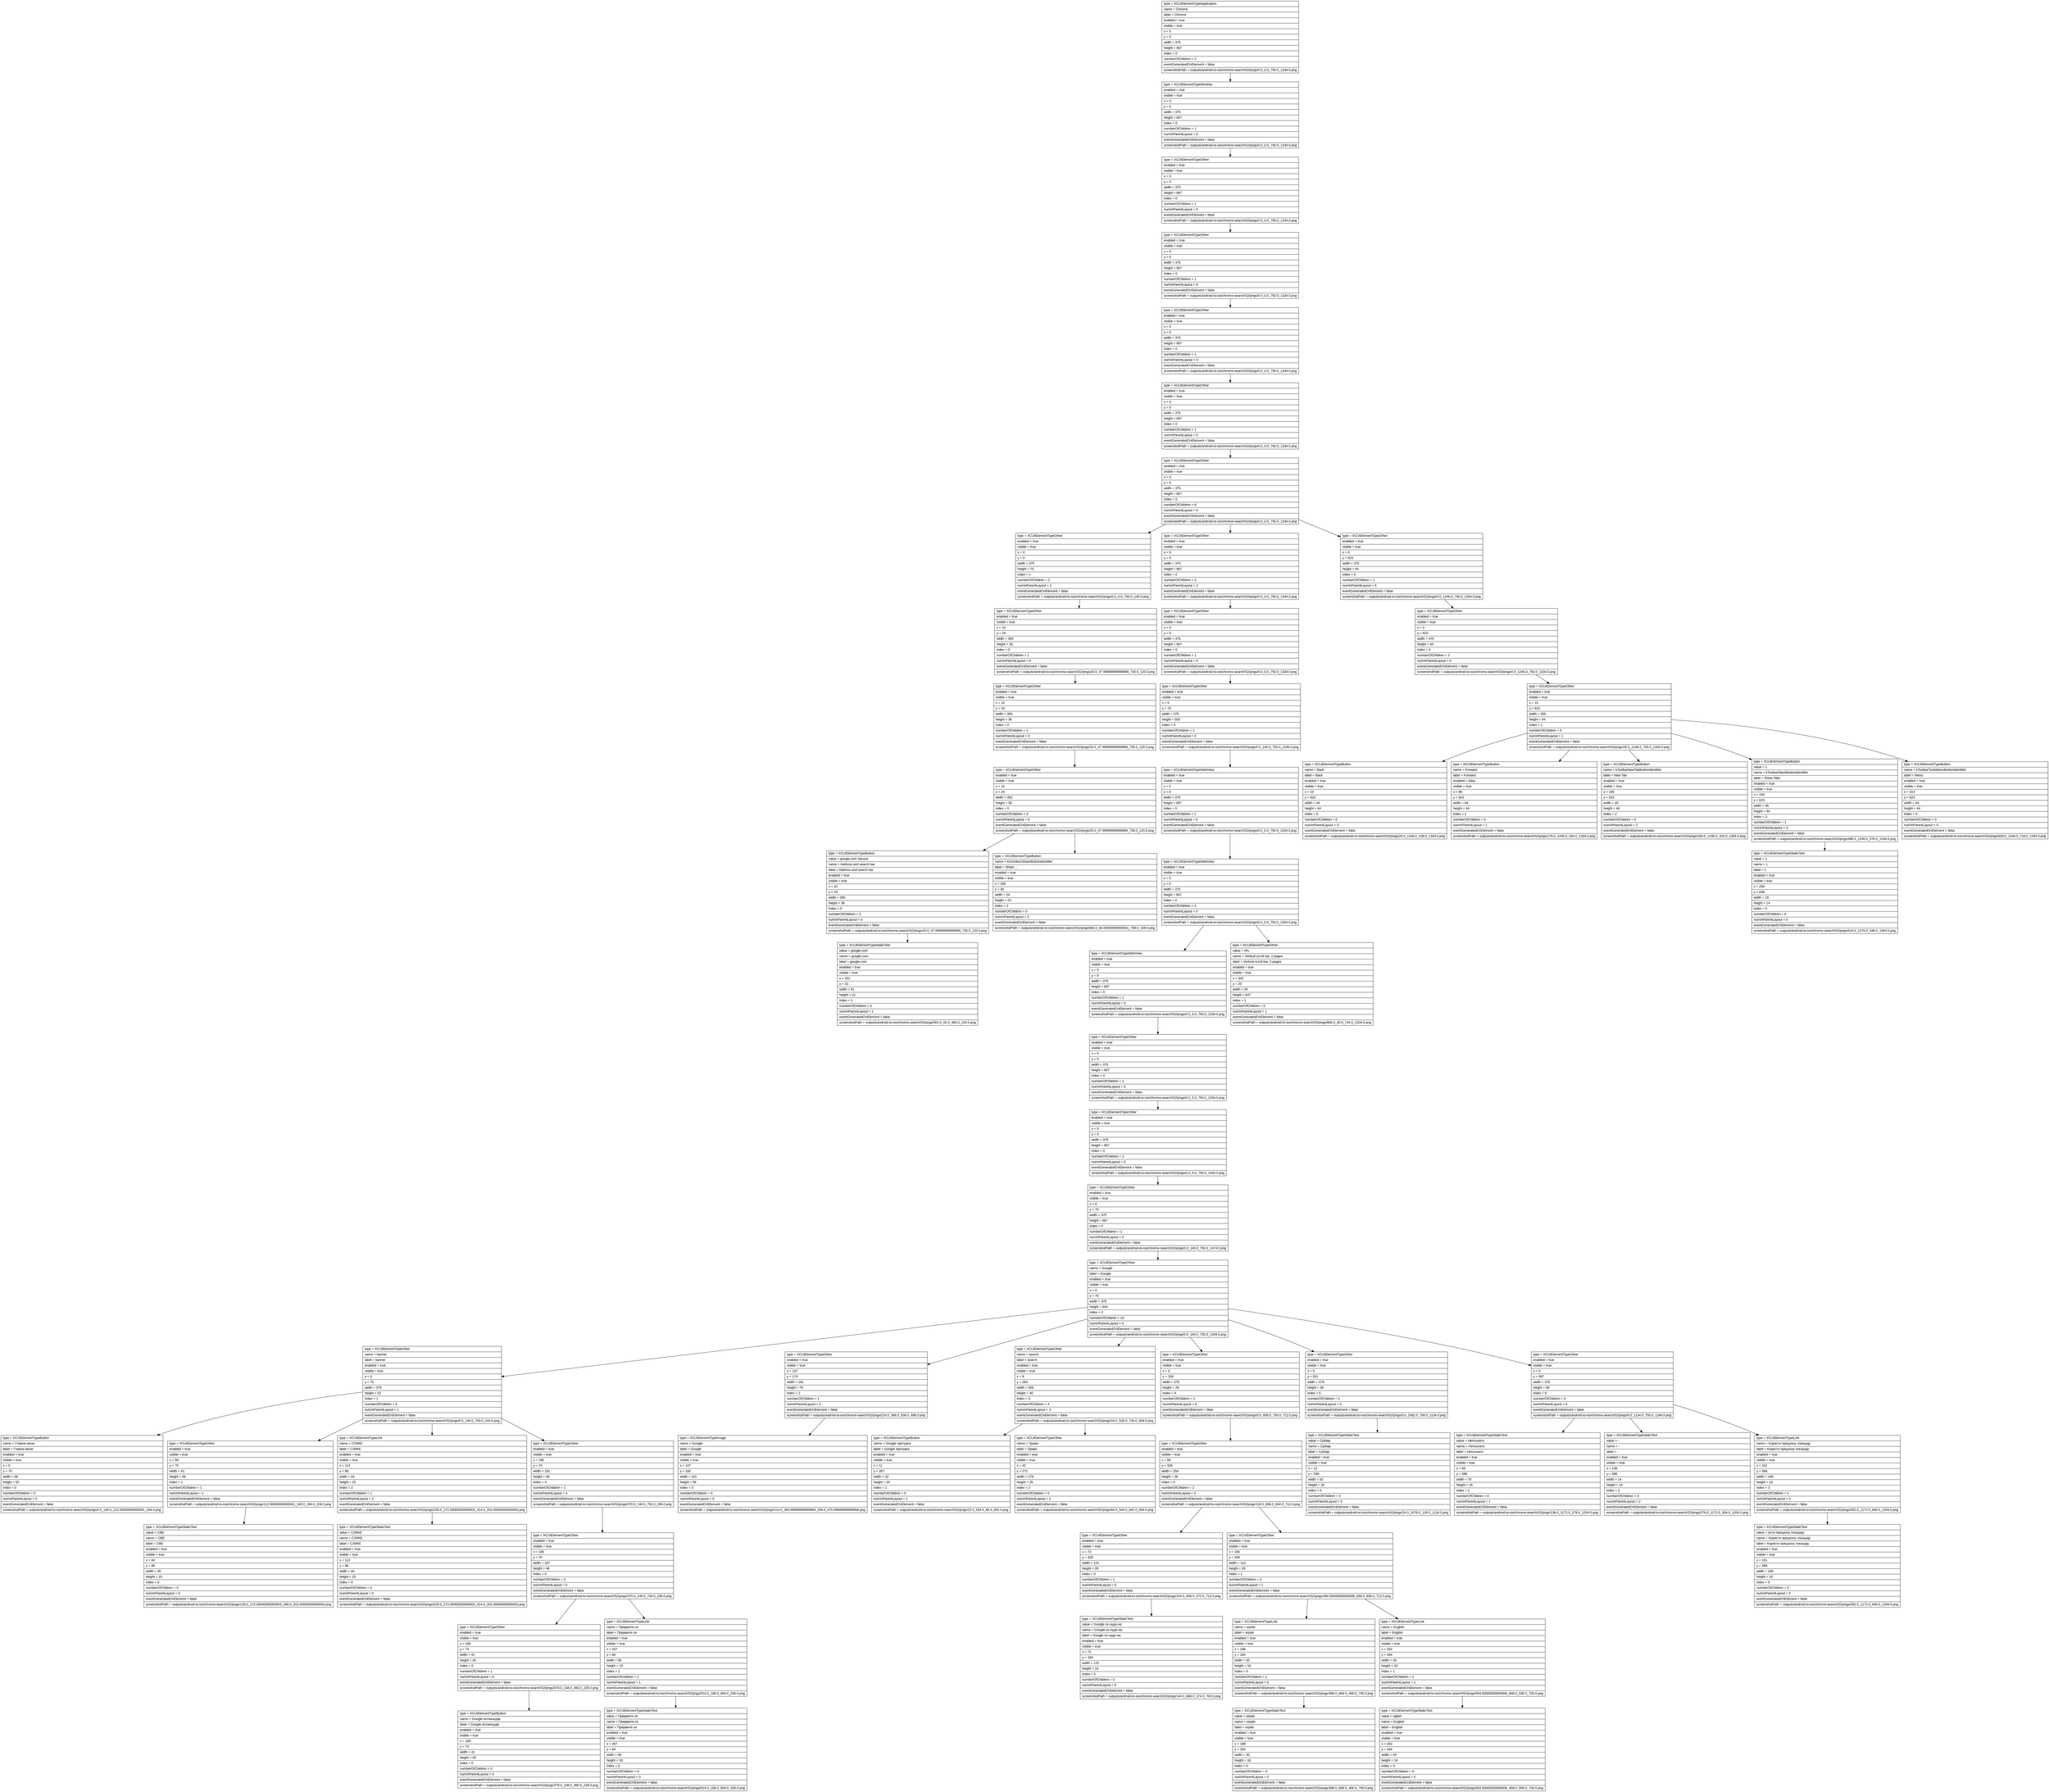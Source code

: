 digraph Layout {

	node [shape=record fontname=Arial];

	0	[label="{type = XCUIElementTypeApplication\l|name = Chrome\l|label = Chrome\l|enabled = true\l|visible = true\l|x = 0\l|y = 0\l|width = 375\l|height = 667\l|index = 0\l|numberOfChildren = 2\l|eventGeneratedOnElement = false \l|screenshotPath = outputs/android-to-ios/chrome-search/S2/pngs/0.0_0.0_750.0_1334.0.png\l}"]
	1	[label="{type = XCUIElementTypeWindow\l|enabled = true\l|visible = true\l|x = 0\l|y = 0\l|width = 375\l|height = 667\l|index = 0\l|numberOfChildren = 1\l|numInParentLayout = 0\l|eventGeneratedOnElement = false \l|screenshotPath = outputs/android-to-ios/chrome-search/S2/pngs/0.0_0.0_750.0_1334.0.png\l}"]
	2	[label="{type = XCUIElementTypeOther\l|enabled = true\l|visible = true\l|x = 0\l|y = 0\l|width = 375\l|height = 667\l|index = 0\l|numberOfChildren = 1\l|numInParentLayout = 0\l|eventGeneratedOnElement = false \l|screenshotPath = outputs/android-to-ios/chrome-search/S2/pngs/0.0_0.0_750.0_1334.0.png\l}"]
	3	[label="{type = XCUIElementTypeOther\l|enabled = true\l|visible = true\l|x = 0\l|y = 0\l|width = 375\l|height = 667\l|index = 0\l|numberOfChildren = 1\l|numInParentLayout = 0\l|eventGeneratedOnElement = false \l|screenshotPath = outputs/android-to-ios/chrome-search/S2/pngs/0.0_0.0_750.0_1334.0.png\l}"]
	4	[label="{type = XCUIElementTypeOther\l|enabled = true\l|visible = true\l|x = 0\l|y = 0\l|width = 375\l|height = 667\l|index = 0\l|numberOfChildren = 1\l|numInParentLayout = 0\l|eventGeneratedOnElement = false \l|screenshotPath = outputs/android-to-ios/chrome-search/S2/pngs/0.0_0.0_750.0_1334.0.png\l}"]
	5	[label="{type = XCUIElementTypeOther\l|enabled = true\l|visible = true\l|x = 0\l|y = 0\l|width = 375\l|height = 667\l|index = 0\l|numberOfChildren = 1\l|numInParentLayout = 0\l|eventGeneratedOnElement = false \l|screenshotPath = outputs/android-to-ios/chrome-search/S2/pngs/0.0_0.0_750.0_1334.0.png\l}"]
	6	[label="{type = XCUIElementTypeOther\l|enabled = true\l|visible = true\l|x = 0\l|y = 0\l|width = 375\l|height = 667\l|index = 0\l|numberOfChildren = 6\l|numInParentLayout = 0\l|eventGeneratedOnElement = false \l|screenshotPath = outputs/android-to-ios/chrome-search/S2/pngs/0.0_0.0_750.0_1334.0.png\l}"]
	7	[label="{type = XCUIElementTypeOther\l|enabled = true\l|visible = true\l|x = 0\l|y = 0\l|width = 375\l|height = 70\l|index = 1\l|numberOfChildren = 2\l|numInParentLayout = 1\l|eventGeneratedOnElement = false \l|screenshotPath = outputs/android-to-ios/chrome-search/S2/pngs/0.0_0.0_750.0_140.0.png\l}"]
	8	[label="{type = XCUIElementTypeOther\l|enabled = true\l|visible = true\l|x = 0\l|y = 0\l|width = 375\l|height = 667\l|index = 2\l|numberOfChildren = 2\l|numInParentLayout = 2\l|eventGeneratedOnElement = false \l|screenshotPath = outputs/android-to-ios/chrome-search/S2/pngs/0.0_0.0_750.0_1334.0.png\l}"]
	9	[label="{type = XCUIElementTypeOther\l|enabled = true\l|visible = true\l|x = 0\l|y = 623\l|width = 375\l|height = 44\l|index = 5\l|numberOfChildren = 1\l|numInParentLayout = 5\l|eventGeneratedOnElement = false \l|screenshotPath = outputs/android-to-ios/chrome-search/S2/pngs/0.0_1246.0_750.0_1334.0.png\l}"]
	10	[label="{type = XCUIElementTypeOther\l|enabled = true\l|visible = true\l|x = 10\l|y = 24\l|width = 355\l|height = 36\l|index = 0\l|numberOfChildren = 1\l|numInParentLayout = 0\l|eventGeneratedOnElement = false \l|screenshotPath = outputs/android-to-ios/chrome-search/S2/pngs/20.0_47.99999999999999_730.0_120.0.png\l}"]
	11	[label="{type = XCUIElementTypeOther\l|enabled = true\l|visible = true\l|x = 0\l|y = 0\l|width = 375\l|height = 667\l|index = 0\l|numberOfChildren = 1\l|numInParentLayout = 0\l|eventGeneratedOnElement = false \l|screenshotPath = outputs/android-to-ios/chrome-search/S2/pngs/0.0_0.0_750.0_1334.0.png\l}"]
	12	[label="{type = XCUIElementTypeOther\l|enabled = true\l|visible = true\l|x = 0\l|y = 623\l|width = 375\l|height = 44\l|index = 0\l|numberOfChildren = 2\l|numInParentLayout = 0\l|eventGeneratedOnElement = false \l|screenshotPath = outputs/android-to-ios/chrome-search/S2/pngs/0.0_1246.0_750.0_1334.0.png\l}"]
	13	[label="{type = XCUIElementTypeOther\l|enabled = true\l|visible = true\l|x = 10\l|y = 24\l|width = 355\l|height = 36\l|index = 0\l|numberOfChildren = 1\l|numInParentLayout = 0\l|eventGeneratedOnElement = false \l|screenshotPath = outputs/android-to-ios/chrome-search/S2/pngs/20.0_47.99999999999999_730.0_120.0.png\l}"]
	14	[label="{type = XCUIElementTypeOther\l|enabled = true\l|visible = true\l|x = 0\l|y = 70\l|width = 375\l|height = 553\l|index = 0\l|numberOfChildren = 1\l|numInParentLayout = 0\l|eventGeneratedOnElement = false \l|screenshotPath = outputs/android-to-ios/chrome-search/S2/pngs/0.0_140.0_750.0_1246.0.png\l}"]
	15	[label="{type = XCUIElementTypeOther\l|enabled = true\l|visible = true\l|x = 10\l|y = 623\l|width = 355\l|height = 44\l|index = 1\l|numberOfChildren = 5\l|numInParentLayout = 1\l|eventGeneratedOnElement = false \l|screenshotPath = outputs/android-to-ios/chrome-search/S2/pngs/20.0_1246.0_730.0_1334.0.png\l}"]
	16	[label="{type = XCUIElementTypeOther\l|enabled = true\l|visible = true\l|x = 10\l|y = 24\l|width = 355\l|height = 36\l|index = 0\l|numberOfChildren = 3\l|numInParentLayout = 0\l|eventGeneratedOnElement = false \l|screenshotPath = outputs/android-to-ios/chrome-search/S2/pngs/20.0_47.99999999999999_730.0_120.0.png\l}"]
	17	[label="{type = XCUIElementTypeWebView\l|enabled = true\l|visible = true\l|x = 0\l|y = 0\l|width = 375\l|height = 667\l|index = 0\l|numberOfChildren = 1\l|numInParentLayout = 0\l|eventGeneratedOnElement = false \l|screenshotPath = outputs/android-to-ios/chrome-search/S2/pngs/0.0_0.0_750.0_1334.0.png\l}"]
	18	[label="{type = XCUIElementTypeButton\l|name = Back\l|label = Back\l|enabled = true\l|visible = true\l|x = 10\l|y = 623\l|width = 44\l|height = 44\l|index = 0\l|numberOfChildren = 0\l|numInParentLayout = 0\l|eventGeneratedOnElement = false \l|screenshotPath = outputs/android-to-ios/chrome-search/S2/pngs/20.0_1246.0_108.0_1334.0.png\l}"]
	19	[label="{type = XCUIElementTypeButton\l|name = Forward\l|label = Forward\l|enabled = false\l|visible = true\l|x = 88\l|y = 623\l|width = 44\l|height = 44\l|index = 1\l|numberOfChildren = 0\l|numInParentLayout = 1\l|eventGeneratedOnElement = false \l|screenshotPath = outputs/android-to-ios/chrome-search/S2/pngs/176.0_1246.0_264.0_1334.0.png\l}"]
	20	[label="{type = XCUIElementTypeButton\l|name = kToolbarNewTabButtonIdentifier\l|label = New Tab\l|enabled = true\l|visible = true\l|x = 165\l|y = 623\l|width = 45\l|height = 44\l|index = 2\l|numberOfChildren = 0\l|numInParentLayout = 2\l|eventGeneratedOnElement = false \l|screenshotPath = outputs/android-to-ios/chrome-search/S2/pngs/330.0_1246.0_420.0_1334.0.png\l}"]
	21	[label="{type = XCUIElementTypeButton\l|value = 1\l|name = kToolbarStackButtonIdentifier\l|label = Show Tabs\l|enabled = true\l|visible = true\l|x = 243\l|y = 623\l|width = 45\l|height = 44\l|index = 3\l|numberOfChildren = 1\l|numInParentLayout = 3\l|eventGeneratedOnElement = false \l|screenshotPath = outputs/android-to-ios/chrome-search/S2/pngs/486.0_1246.0_576.0_1334.0.png\l}"]
	22	[label="{type = XCUIElementTypeButton\l|name = kToolbarToolsMenuButtonIdentifier\l|label = Menu\l|enabled = true\l|visible = true\l|x = 314\l|y = 623\l|width = 44\l|height = 44\l|index = 4\l|numberOfChildren = 0\l|numInParentLayout = 4\l|eventGeneratedOnElement = false \l|screenshotPath = outputs/android-to-ios/chrome-search/S2/pngs/628.0_1246.0_716.0_1334.0.png\l}"]
	23	[label="{type = XCUIElementTypeButton\l|value = google.com Secure\l|name = Address and search bar\l|label = Address and search bar\l|enabled = true\l|visible = true\l|x = 10\l|y = 24\l|width = 355\l|height = 36\l|index = 0\l|numberOfChildren = 2\l|numInParentLayout = 0\l|eventGeneratedOnElement = false \l|screenshotPath = outputs/android-to-ios/chrome-search/S2/pngs/20.0_47.99999999999999_730.0_120.0.png\l}"]
	24	[label="{type = XCUIElementTypeButton\l|name = kOmniboxShareButtonIdentifier\l|label = Share…\l|enabled = true\l|visible = true\l|x = 330\l|y = 30\l|width = 24\l|height = 24\l|index = 2\l|numberOfChildren = 0\l|numInParentLayout = 2\l|eventGeneratedOnElement = false \l|screenshotPath = outputs/android-to-ios/chrome-search/S2/pngs/660.0_60.00000000000001_708.0_108.0.png\l}"]
	25	[label="{type = XCUIElementTypeWebView\l|enabled = true\l|visible = true\l|x = 0\l|y = 0\l|width = 375\l|height = 667\l|index = 0\l|numberOfChildren = 3\l|numInParentLayout = 0\l|eventGeneratedOnElement = false \l|screenshotPath = outputs/android-to-ios/chrome-search/S2/pngs/0.0_0.0_750.0_1334.0.png\l}"]
	26	[label="{type = XCUIElementTypeStaticText\l|value = 1\l|name = 1\l|label = 1\l|enabled = true\l|visible = true\l|x = 258\l|y = 638\l|width = 15\l|height = 14\l|index = 0\l|numberOfChildren = 0\l|numInParentLayout = 0\l|eventGeneratedOnElement = false \l|screenshotPath = outputs/android-to-ios/chrome-search/S2/pngs/516.0_1276.0_546.0_1304.0.png\l}"]
	27	[label="{type = XCUIElementTypeStaticText\l|value = google.com\l|name = google.com\l|label = google.com\l|enabled = true\l|visible = true\l|x = 151\l|y = 31\l|width = 91\l|height = 21\l|index = 1\l|numberOfChildren = 0\l|numInParentLayout = 1\l|eventGeneratedOnElement = false \l|screenshotPath = outputs/android-to-ios/chrome-search/S2/pngs/302.0_62.0_484.0_104.0.png\l}"]
	28	[label="{type = XCUIElementTypeWebView\l|enabled = true\l|visible = true\l|x = 0\l|y = 0\l|width = 375\l|height = 667\l|index = 0\l|numberOfChildren = 1\l|numInParentLayout = 0\l|eventGeneratedOnElement = false \l|screenshotPath = outputs/android-to-ios/chrome-search/S2/pngs/0.0_0.0_750.0_1334.0.png\l}"]
	29	[label="{type = XCUIElementTypeOther\l|value = 0%\l|name = Vertical scroll bar, 2 pages\l|label = Vertical scroll bar, 2 pages\l|enabled = true\l|visible = true\l|x = 342\l|y = 20\l|width = 30\l|height = 647\l|index = 1\l|numberOfChildren = 0\l|numInParentLayout = 1\l|eventGeneratedOnElement = false \l|screenshotPath = outputs/android-to-ios/chrome-search/S2/pngs/684.0_40.0_744.0_1334.0.png\l}"]
	30	[label="{type = XCUIElementTypeOther\l|enabled = true\l|visible = true\l|x = 0\l|y = 0\l|width = 375\l|height = 667\l|index = 0\l|numberOfChildren = 1\l|numInParentLayout = 0\l|eventGeneratedOnElement = false \l|screenshotPath = outputs/android-to-ios/chrome-search/S2/pngs/0.0_0.0_750.0_1334.0.png\l}"]
	31	[label="{type = XCUIElementTypeOther\l|enabled = true\l|visible = true\l|x = 0\l|y = 0\l|width = 375\l|height = 667\l|index = 0\l|numberOfChildren = 1\l|numInParentLayout = 0\l|eventGeneratedOnElement = false \l|screenshotPath = outputs/android-to-ios/chrome-search/S2/pngs/0.0_0.0_750.0_1334.0.png\l}"]
	32	[label="{type = XCUIElementTypeOther\l|enabled = true\l|visible = true\l|x = 0\l|y = 70\l|width = 375\l|height = 667\l|index = 0\l|numberOfChildren = 1\l|numInParentLayout = 0\l|eventGeneratedOnElement = false \l|screenshotPath = outputs/android-to-ios/chrome-search/S2/pngs/0.0_140.0_750.0_1474.0.png\l}"]
	33	[label="{type = XCUIElementTypeOther\l|name = Google\l|label = Google\l|enabled = true\l|visible = true\l|x = 0\l|y = 70\l|width = 375\l|height = 644\l|index = 0\l|numberOfChildren = 10\l|numInParentLayout = 0\l|eventGeneratedOnElement = false \l|screenshotPath = outputs/android-to-ios/chrome-search/S2/pngs/0.0_140.0_750.0_1428.0.png\l}"]
	34	[label="{type = XCUIElementTypeOther\l|name = banner\l|label = banner\l|enabled = true\l|visible = true\l|x = 0\l|y = 70\l|width = 375\l|height = 52\l|index = 1\l|numberOfChildren = 5\l|numInParentLayout = 1\l|eventGeneratedOnElement = false \l|screenshotPath = outputs/android-to-ios/chrome-search/S2/pngs/0.0_140.0_750.0_244.0.png\l}"]
	35	[label="{type = XCUIElementTypeOther\l|enabled = true\l|visible = true\l|x = 107\l|y = 174\l|width = 161\l|height = 75\l|index = 2\l|numberOfChildren = 1\l|numInParentLayout = 2\l|eventGeneratedOnElement = false \l|screenshotPath = outputs/android-to-ios/chrome-search/S2/pngs/214.0_348.0_536.0_498.0.png\l}"]
	36	[label="{type = XCUIElementTypeOther\l|name = search\l|label = search\l|enabled = true\l|visible = true\l|x = 8\l|y = 264\l|width = 359\l|height = 40\l|index = 3\l|numberOfChildren = 4\l|numInParentLayout = 3\l|eventGeneratedOnElement = false \l|screenshotPath = outputs/android-to-ios/chrome-search/S2/pngs/16.0_528.0_734.0_608.0.png\l}"]
	37	[label="{type = XCUIElementTypeOther\l|enabled = true\l|visible = true\l|x = 0\l|y = 328\l|width = 375\l|height = 28\l|index = 4\l|numberOfChildren = 1\l|numInParentLayout = 4\l|eventGeneratedOnElement = false \l|screenshotPath = outputs/android-to-ios/chrome-search/S2/pngs/0.0_656.0_750.0_712.0.png\l}"]
	38	[label="{type = XCUIElementTypeOther\l|enabled = true\l|visible = true\l|x = 0\l|y = 531\l|width = 378\l|height = 36\l|index = 5\l|numberOfChildren = 1\l|numInParentLayout = 5\l|eventGeneratedOnElement = false \l|screenshotPath = outputs/android-to-ios/chrome-search/S2/pngs/0.0_1062.0_756.0_1134.0.png\l}"]
	39	[label="{type = XCUIElementTypeOther\l|enabled = true\l|visible = true\l|x = 0\l|y = 567\l|width = 375\l|height = 56\l|index = 6\l|numberOfChildren = 4\l|numInParentLayout = 6\l|eventGeneratedOnElement = false \l|screenshotPath = outputs/android-to-ios/chrome-search/S2/pngs/0.0_1134.0_750.0_1246.0.png\l}"]
	40	[label="{type = XCUIElementTypeButton\l|name = Главни мени\l|label = Главни мени\l|enabled = true\l|visible = true\l|x = 0\l|y = 70\l|width = 56\l|height = 52\l|index = 0\l|numberOfChildren = 0\l|numInParentLayout = 0\l|eventGeneratedOnElement = false \l|screenshotPath = outputs/android-to-ios/chrome-search/S2/pngs/0.0_140.0_112.00000000000001_244.0.png\l}"]
	41	[label="{type = XCUIElementTypeOther\l|enabled = true\l|visible = true\l|x = 56\l|y = 70\l|width = 41\l|height = 48\l|index = 1\l|numberOfChildren = 1\l|numInParentLayout = 1\l|eventGeneratedOnElement = false \l|screenshotPath = outputs/android-to-ios/chrome-search/S2/pngs/112.00000000000001_140.0_194.0_236.0.png\l}"]
	42	[label="{type = XCUIElementTypeLink\l|name = СЛИКЕ\l|label = СЛИКЕ\l|enabled = true\l|visible = true\l|x = 113\l|y = 86\l|width = 44\l|height = 15\l|index = 2\l|numberOfChildren = 1\l|numInParentLayout = 2\l|eventGeneratedOnElement = false \l|screenshotPath = outputs/android-to-ios/chrome-search/S2/pngs/226.0_172.00000000000003_314.0_202.00000000000003.png\l}"]
	43	[label="{type = XCUIElementTypeOther\l|enabled = true\l|visible = true\l|x = 185\l|y = 70\l|width = 191\l|height = 48\l|index = 4\l|numberOfChildren = 1\l|numInParentLayout = 4\l|eventGeneratedOnElement = false \l|screenshotPath = outputs/android-to-ios/chrome-search/S2/pngs/370.0_140.0_752.0_236.0.png\l}"]
	44	[label="{type = XCUIElementTypeImage\l|name = Google\l|label = Google\l|enabled = true\l|visible = true\l|x = 107\l|y = 182\l|width = 161\l|height = 56\l|index = 0\l|numberOfChildren = 0\l|numInParentLayout = 0\l|eventGeneratedOnElement = false \l|screenshotPath = outputs/android-to-ios/chrome-search/S2/pngs/214.0_363.99999999999994_536.0_475.99999999999994.png\l}"]
	45	[label="{type = XCUIElementTypeButton\l|name = Google претрага\l|label = Google претрага\l|enabled = true\l|visible = true\l|x = 11\l|y = 267\l|width = 32\l|height = 34\l|index = 1\l|numberOfChildren = 0\l|numInParentLayout = 1\l|eventGeneratedOnElement = false \l|screenshotPath = outputs/android-to-ios/chrome-search/S2/pngs/22.0_534.0_86.0_602.0.png\l}"]
	46	[label="{type = XCUIElementTypeOther\l|name = Тражи\l|label = Тражи\l|enabled = true\l|visible = true\l|x = 42\l|y = 272\l|width = 279\l|height = 25\l|index = 2\l|numberOfChildren = 0\l|numInParentLayout = 2\l|eventGeneratedOnElement = false \l|screenshotPath = outputs/android-to-ios/chrome-search/S2/pngs/84.0_544.0_642.0_594.0.png\l}"]
	47	[label="{type = XCUIElementTypeOther\l|enabled = true\l|visible = true\l|x = 58\l|y = 328\l|width = 259\l|height = 28\l|index = 0\l|numberOfChildren = 2\l|numInParentLayout = 0\l|eventGeneratedOnElement = false \l|screenshotPath = outputs/android-to-ios/chrome-search/S2/pngs/116.0_656.0_634.0_712.0.png\l}"]
	48	[label="{type = XCUIElementTypeStaticText\l|value = Србија\l|name = Србија\l|label = Србија\l|enabled = true\l|visible = true\l|x = 12\l|y = 538\l|width = 52\l|height = 20\l|index = 0\l|numberOfChildren = 0\l|numInParentLayout = 0\l|eventGeneratedOnElement = false \l|screenshotPath = outputs/android-to-ios/chrome-search/S2/pngs/24.0_1076.0_128.0_1116.0.png\l}"]
	49	[label="{type = XCUIElementTypeStaticText\l|value = Непознато\l|name = Непознато\l|label = Непознато\l|enabled = true\l|visible = true\l|x = 69\l|y = 586\l|width = 70\l|height = 16\l|index = 1\l|numberOfChildren = 0\l|numInParentLayout = 1\l|eventGeneratedOnElement = false \l|screenshotPath = outputs/android-to-ios/chrome-search/S2/pngs/138.0_1172.0_278.0_1204.0.png\l}"]
	50	[label="{type = XCUIElementTypeStaticText\l|value = -\l|name = -\l|label = -\l|enabled = true\l|visible = true\l|x = 138\l|y = 586\l|width = 14\l|height = 16\l|index = 2\l|numberOfChildren = 0\l|numInParentLayout = 2\l|eventGeneratedOnElement = false \l|screenshotPath = outputs/android-to-ios/chrome-search/S2/pngs/276.0_1172.0_304.0_1204.0.png\l}"]
	51	[label="{type = XCUIElementTypeLink\l|name = Користи прецизну локацију\l|label = Користи прецизну локацију\l|enabled = true\l|visible = true\l|x = 151\l|y = 586\l|width = 169\l|height = 16\l|index = 3\l|numberOfChildren = 1\l|numInParentLayout = 3\l|eventGeneratedOnElement = false \l|screenshotPath = outputs/android-to-ios/chrome-search/S2/pngs/302.0_1172.0_640.0_1204.0.png\l}"]
	52	[label="{type = XCUIElementTypeStaticText\l|value = СВЕ\l|name = СВЕ\l|label = СВЕ\l|enabled = true\l|visible = true\l|x = 64\l|y = 86\l|width = 26\l|height = 15\l|index = 0\l|numberOfChildren = 0\l|numInParentLayout = 0\l|eventGeneratedOnElement = false \l|screenshotPath = outputs/android-to-ios/chrome-search/S2/pngs/128.0_172.00000000000003_180.0_202.00000000000003.png\l}"]
	53	[label="{type = XCUIElementTypeStaticText\l|value = СЛИКЕ\l|name = СЛИКЕ\l|label = СЛИКЕ\l|enabled = true\l|visible = true\l|x = 113\l|y = 86\l|width = 44\l|height = 15\l|index = 0\l|numberOfChildren = 0\l|numInParentLayout = 0\l|eventGeneratedOnElement = false \l|screenshotPath = outputs/android-to-ios/chrome-search/S2/pngs/226.0_172.00000000000003_314.0_202.00000000000003.png\l}"]
	54	[label="{type = XCUIElementTypeOther\l|enabled = true\l|visible = true\l|x = 185\l|y = 70\l|width = 187\l|height = 48\l|index = 0\l|numberOfChildren = 2\l|numInParentLayout = 0\l|eventGeneratedOnElement = false \l|screenshotPath = outputs/android-to-ios/chrome-search/S2/pngs/370.0_140.0_744.0_236.0.png\l}"]
	55	[label="{type = XCUIElementTypeOther\l|enabled = true\l|visible = true\l|x = 72\l|y = 328\l|width = 114\l|height = 28\l|index = 0\l|numberOfChildren = 1\l|numInParentLayout = 0\l|eventGeneratedOnElement = false \l|screenshotPath = outputs/android-to-ios/chrome-search/S2/pngs/144.0_656.0_372.0_712.0.png\l}"]
	56	[label="{type = XCUIElementTypeOther\l|enabled = true\l|visible = true\l|x = 190\l|y = 328\l|width = 113\l|height = 28\l|index = 1\l|numberOfChildren = 2\l|numInParentLayout = 1\l|eventGeneratedOnElement = false \l|screenshotPath = outputs/android-to-ios/chrome-search/S2/pngs/380.00000000000006_656.0_606.0_712.0.png\l}"]
	57	[label="{type = XCUIElementTypeStaticText\l|value = исти прецизну локацију\l|name = Користи прецизну локацију\l|label = Користи прецизну локацију\l|enabled = true\l|visible = true\l|x = 151\l|y = 586\l|width = 169\l|height = 16\l|index = 0\l|numberOfChildren = 0\l|numInParentLayout = 0\l|eventGeneratedOnElement = false \l|screenshotPath = outputs/android-to-ios/chrome-search/S2/pngs/302.0_1172.0_640.0_1204.0.png\l}"]
	58	[label="{type = XCUIElementTypeOther\l|enabled = true\l|visible = true\l|x = 189\l|y = 74\l|width = 41\l|height = 40\l|index = 0\l|numberOfChildren = 1\l|numInParentLayout = 0\l|eventGeneratedOnElement = false \l|screenshotPath = outputs/android-to-ios/chrome-search/S2/pngs/378.0_148.0_460.0_228.0.png\l}"]
	59	[label="{type = XCUIElementTypeLink\l|name = Пријавите се\l|label = Пријавите се\l|enabled = true\l|visible = true\l|x = 257\l|y = 84\l|width = 90\l|height = 19\l|index = 1\l|numberOfChildren = 1\l|numInParentLayout = 1\l|eventGeneratedOnElement = false \l|screenshotPath = outputs/android-to-ios/chrome-search/S2/pngs/514.0_168.0_694.0_206.0.png\l}"]
	60	[label="{type = XCUIElementTypeStaticText\l|value = Google се нуди на:\l|name = Google се нуди на:\l|label = Google се нуди на:\l|enabled = true\l|visible = true\l|x = 72\l|y = 334\l|width = 115\l|height = 16\l|index = 0\l|numberOfChildren = 0\l|numInParentLayout = 0\l|eventGeneratedOnElement = false \l|screenshotPath = outputs/android-to-ios/chrome-search/S2/pngs/144.0_668.0_374.0_700.0.png\l}"]
	61	[label="{type = XCUIElementTypeLink\l|name = srpski\l|label = srpski\l|enabled = true\l|visible = true\l|x = 198\l|y = 334\l|width = 35\l|height = 16\l|index = 0\l|numberOfChildren = 1\l|numInParentLayout = 0\l|eventGeneratedOnElement = false \l|screenshotPath = outputs/android-to-ios/chrome-search/S2/pngs/396.0_668.0_466.0_700.0.png\l}"]
	62	[label="{type = XCUIElementTypeLink\l|name = English\l|label = English\l|enabled = true\l|visible = true\l|x = 252\l|y = 334\l|width = 43\l|height = 16\l|index = 1\l|numberOfChildren = 1\l|numInParentLayout = 1\l|eventGeneratedOnElement = false \l|screenshotPath = outputs/android-to-ios/chrome-search/S2/pngs/504.00000000000006_668.0_590.0_700.0.png\l}"]
	63	[label="{type = XCUIElementTypeButton\l|name = Google апликације\l|label = Google апликације\l|enabled = true\l|visible = true\l|x = 189\l|y = 74\l|width = 41\l|height = 40\l|index = 0\l|numberOfChildren = 0\l|numInParentLayout = 0\l|eventGeneratedOnElement = false \l|screenshotPath = outputs/android-to-ios/chrome-search/S2/pngs/378.0_148.0_460.0_228.0.png\l}"]
	64	[label="{type = XCUIElementTypeStaticText\l|value = Пријавите се\l|name = Пријавите се\l|label = Пријавите се\l|enabled = true\l|visible = true\l|x = 257\l|y = 84\l|width = 90\l|height = 19\l|index = 0\l|numberOfChildren = 0\l|numInParentLayout = 0\l|eventGeneratedOnElement = false \l|screenshotPath = outputs/android-to-ios/chrome-search/S2/pngs/514.0_168.0_694.0_206.0.png\l}"]
	65	[label="{type = XCUIElementTypeStaticText\l|value = srpski\l|name = srpski\l|label = srpski\l|enabled = true\l|visible = true\l|x = 198\l|y = 334\l|width = 35\l|height = 16\l|index = 0\l|numberOfChildren = 0\l|numInParentLayout = 0\l|eventGeneratedOnElement = false \l|screenshotPath = outputs/android-to-ios/chrome-search/S2/pngs/396.0_668.0_466.0_700.0.png\l}"]
	66	[label="{type = XCUIElementTypeStaticText\l|value = nglish\l|name = English\l|label = English\l|enabled = true\l|visible = true\l|x = 252\l|y = 334\l|width = 43\l|height = 16\l|index = 0\l|numberOfChildren = 0\l|numInParentLayout = 0\l|eventGeneratedOnElement = false \l|screenshotPath = outputs/android-to-ios/chrome-search/S2/pngs/504.00000000000006_668.0_590.0_700.0.png\l}"]


	0 -> 1
	1 -> 2
	2 -> 3
	3 -> 4
	4 -> 5
	5 -> 6
	6 -> 7
	6 -> 8
	6 -> 9
	7 -> 10
	8 -> 11
	9 -> 12
	10 -> 13
	11 -> 14
	12 -> 15
	13 -> 16
	14 -> 17
	15 -> 18
	15 -> 19
	15 -> 20
	15 -> 21
	15 -> 22
	16 -> 23
	16 -> 24
	17 -> 25
	21 -> 26
	23 -> 27
	25 -> 28
	25 -> 29
	28 -> 30
	30 -> 31
	31 -> 32
	32 -> 33
	33 -> 34
	33 -> 35
	33 -> 36
	33 -> 37
	33 -> 38
	33 -> 39
	34 -> 40
	34 -> 41
	34 -> 42
	34 -> 43
	35 -> 44
	36 -> 45
	36 -> 46
	37 -> 47
	38 -> 48
	39 -> 49
	39 -> 50
	39 -> 51
	41 -> 52
	42 -> 53
	43 -> 54
	47 -> 55
	47 -> 56
	51 -> 57
	54 -> 58
	54 -> 59
	55 -> 60
	56 -> 61
	56 -> 62
	58 -> 63
	59 -> 64
	61 -> 65
	62 -> 66


}